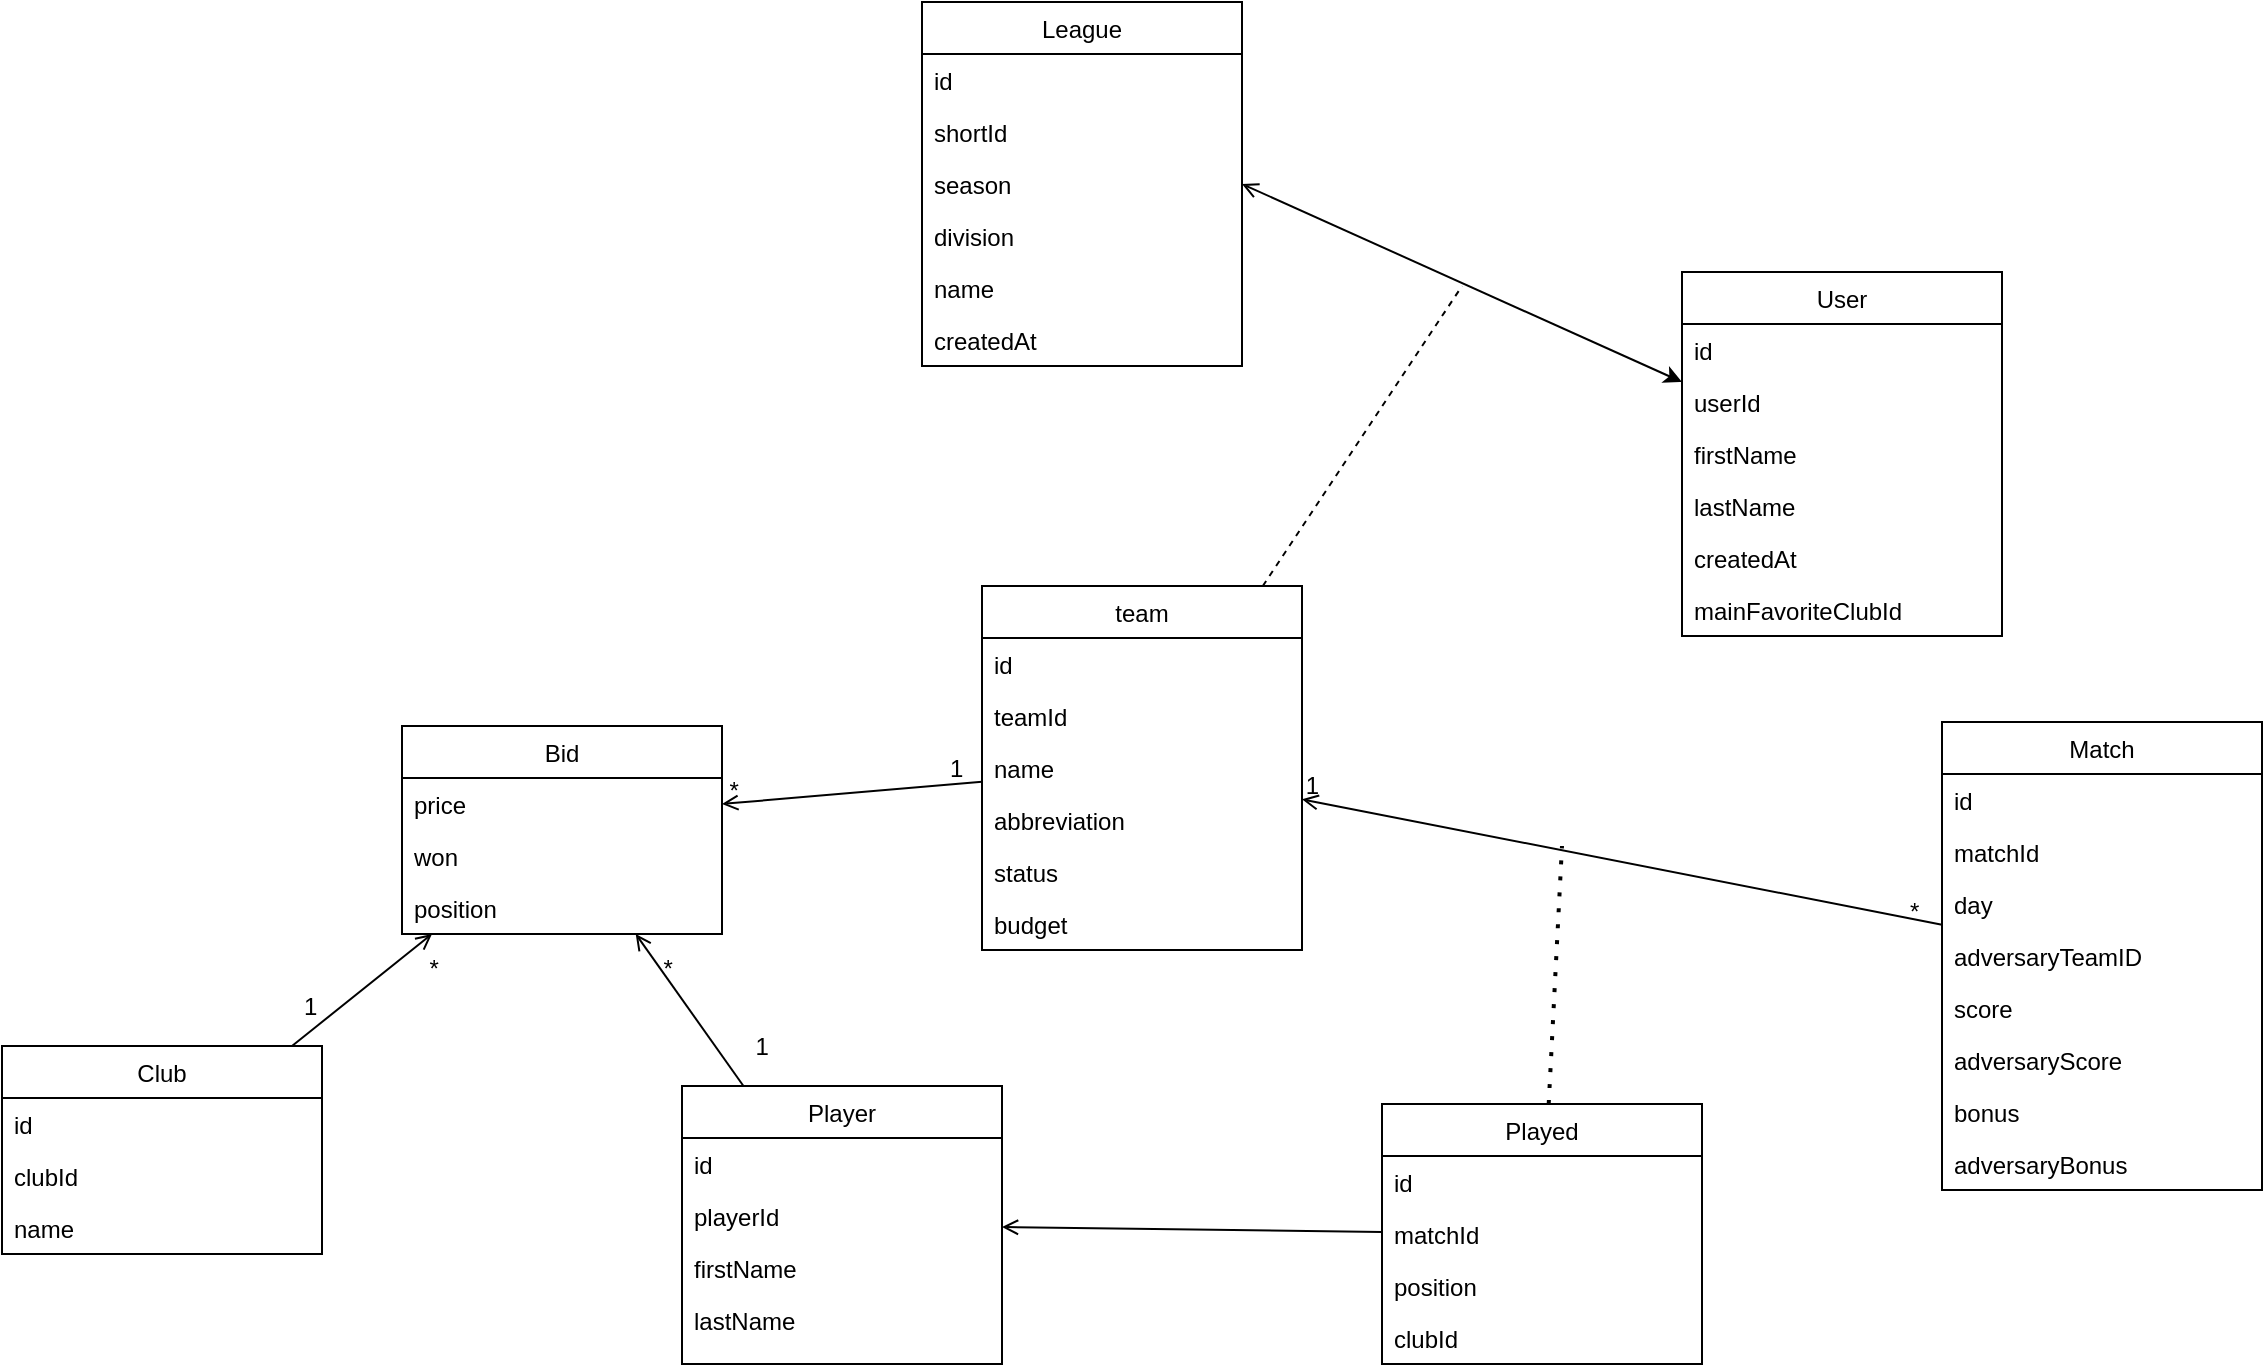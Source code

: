 <mxfile version="15.5.7" type="device"><diagram id="C5RBs43oDa-KdzZeNtuy" name="Page-1"><mxGraphModel dx="361" dy="662" grid="1" gridSize="10" guides="1" tooltips="1" connect="1" arrows="1" fold="1" page="1" pageScale="1" pageWidth="827" pageHeight="1169" math="0" shadow="0"><root><mxCell id="WIyWlLk6GJQsqaUBKTNV-0"/><mxCell id="WIyWlLk6GJQsqaUBKTNV-1" parent="WIyWlLk6GJQsqaUBKTNV-0"/><mxCell id="zkfFHV4jXpPFQw0GAbJ--0" value="League" style="swimlane;fontStyle=0;align=center;verticalAlign=top;childLayout=stackLayout;horizontal=1;startSize=26;horizontalStack=0;resizeParent=1;resizeLast=0;collapsible=1;marginBottom=0;rounded=0;shadow=0;strokeWidth=1;" parent="WIyWlLk6GJQsqaUBKTNV-1" vertex="1"><mxGeometry x="480" y="268" width="160" height="182" as="geometry"><mxRectangle x="230" y="140" width="160" height="26" as="alternateBounds"/></mxGeometry></mxCell><mxCell id="zkfFHV4jXpPFQw0GAbJ--1" value="id" style="text;align=left;verticalAlign=top;spacingLeft=4;spacingRight=4;overflow=hidden;rotatable=0;points=[[0,0.5],[1,0.5]];portConstraint=eastwest;" parent="zkfFHV4jXpPFQw0GAbJ--0" vertex="1"><mxGeometry y="26" width="160" height="26" as="geometry"/></mxCell><mxCell id="zkfFHV4jXpPFQw0GAbJ--2" value="shortId" style="text;align=left;verticalAlign=top;spacingLeft=4;spacingRight=4;overflow=hidden;rotatable=0;points=[[0,0.5],[1,0.5]];portConstraint=eastwest;rounded=0;shadow=0;html=0;" parent="zkfFHV4jXpPFQw0GAbJ--0" vertex="1"><mxGeometry y="52" width="160" height="26" as="geometry"/></mxCell><mxCell id="Vznm_9lQp_-V_BB8wT4F-23" value="season" style="text;align=left;verticalAlign=top;spacingLeft=4;spacingRight=4;overflow=hidden;rotatable=0;points=[[0,0.5],[1,0.5]];portConstraint=eastwest;rounded=0;shadow=0;html=0;" vertex="1" parent="zkfFHV4jXpPFQw0GAbJ--0"><mxGeometry y="78" width="160" height="26" as="geometry"/></mxCell><mxCell id="Vznm_9lQp_-V_BB8wT4F-379" value="division" style="text;align=left;verticalAlign=top;spacingLeft=4;spacingRight=4;overflow=hidden;rotatable=0;points=[[0,0.5],[1,0.5]];portConstraint=eastwest;rounded=0;shadow=0;html=0;" vertex="1" parent="zkfFHV4jXpPFQw0GAbJ--0"><mxGeometry y="104" width="160" height="26" as="geometry"/></mxCell><mxCell id="Vznm_9lQp_-V_BB8wT4F-381" value="name" style="text;align=left;verticalAlign=top;spacingLeft=4;spacingRight=4;overflow=hidden;rotatable=0;points=[[0,0.5],[1,0.5]];portConstraint=eastwest;rounded=0;shadow=0;html=0;" vertex="1" parent="zkfFHV4jXpPFQw0GAbJ--0"><mxGeometry y="130" width="160" height="26" as="geometry"/></mxCell><mxCell id="Vznm_9lQp_-V_BB8wT4F-24" value="createdAt" style="text;align=left;verticalAlign=top;spacingLeft=4;spacingRight=4;overflow=hidden;rotatable=0;points=[[0,0.5],[1,0.5]];portConstraint=eastwest;rounded=0;shadow=0;html=0;" vertex="1" parent="zkfFHV4jXpPFQw0GAbJ--0"><mxGeometry y="156" width="160" height="26" as="geometry"/></mxCell><mxCell id="zkfFHV4jXpPFQw0GAbJ--6" value="Club" style="swimlane;fontStyle=0;align=center;verticalAlign=top;childLayout=stackLayout;horizontal=1;startSize=26;horizontalStack=0;resizeParent=1;resizeLast=0;collapsible=1;marginBottom=0;rounded=0;shadow=0;strokeWidth=1;" parent="WIyWlLk6GJQsqaUBKTNV-1" vertex="1"><mxGeometry x="20" y="790" width="160" height="104" as="geometry"><mxRectangle x="130" y="380" width="160" height="26" as="alternateBounds"/></mxGeometry></mxCell><mxCell id="zkfFHV4jXpPFQw0GAbJ--7" value="id" style="text;align=left;verticalAlign=top;spacingLeft=4;spacingRight=4;overflow=hidden;rotatable=0;points=[[0,0.5],[1,0.5]];portConstraint=eastwest;" parent="zkfFHV4jXpPFQw0GAbJ--6" vertex="1"><mxGeometry y="26" width="160" height="26" as="geometry"/></mxCell><mxCell id="Vznm_9lQp_-V_BB8wT4F-26" value="clubId" style="text;align=left;verticalAlign=top;spacingLeft=4;spacingRight=4;overflow=hidden;rotatable=0;points=[[0,0.5],[1,0.5]];portConstraint=eastwest;" vertex="1" parent="zkfFHV4jXpPFQw0GAbJ--6"><mxGeometry y="52" width="160" height="26" as="geometry"/></mxCell><mxCell id="Vznm_9lQp_-V_BB8wT4F-411" value="name" style="text;align=left;verticalAlign=top;spacingLeft=4;spacingRight=4;overflow=hidden;rotatable=0;points=[[0,0.5],[1,0.5]];portConstraint=eastwest;" vertex="1" parent="zkfFHV4jXpPFQw0GAbJ--6"><mxGeometry y="78" width="160" height="26" as="geometry"/></mxCell><mxCell id="Vznm_9lQp_-V_BB8wT4F-406" style="edgeStyle=none;rounded=0;orthogonalLoop=1;jettySize=auto;html=1;startArrow=open;startFill=0;endArrow=none;endFill=0;" edge="1" parent="WIyWlLk6GJQsqaUBKTNV-1" source="Vznm_9lQp_-V_BB8wT4F-33" target="Vznm_9lQp_-V_BB8wT4F-397"><mxGeometry relative="1" as="geometry"/></mxCell><mxCell id="Vznm_9lQp_-V_BB8wT4F-33" value="Player" style="swimlane;fontStyle=0;align=center;verticalAlign=top;childLayout=stackLayout;horizontal=1;startSize=26;horizontalStack=0;resizeParent=1;resizeLast=0;collapsible=1;marginBottom=0;rounded=0;shadow=0;strokeWidth=1;" vertex="1" parent="WIyWlLk6GJQsqaUBKTNV-1"><mxGeometry x="360" y="810" width="160" height="139" as="geometry"><mxRectangle x="130" y="380" width="160" height="26" as="alternateBounds"/></mxGeometry></mxCell><mxCell id="Vznm_9lQp_-V_BB8wT4F-34" value="id" style="text;align=left;verticalAlign=top;spacingLeft=4;spacingRight=4;overflow=hidden;rotatable=0;points=[[0,0.5],[1,0.5]];portConstraint=eastwest;" vertex="1" parent="Vznm_9lQp_-V_BB8wT4F-33"><mxGeometry y="26" width="160" height="26" as="geometry"/></mxCell><mxCell id="Vznm_9lQp_-V_BB8wT4F-35" value="playerId" style="text;align=left;verticalAlign=top;spacingLeft=4;spacingRight=4;overflow=hidden;rotatable=0;points=[[0,0.5],[1,0.5]];portConstraint=eastwest;" vertex="1" parent="Vznm_9lQp_-V_BB8wT4F-33"><mxGeometry y="52" width="160" height="26" as="geometry"/></mxCell><mxCell id="Vznm_9lQp_-V_BB8wT4F-36" value="firstName" style="text;align=left;verticalAlign=top;spacingLeft=4;spacingRight=4;overflow=hidden;rotatable=0;points=[[0,0.5],[1,0.5]];portConstraint=eastwest;" vertex="1" parent="Vznm_9lQp_-V_BB8wT4F-33"><mxGeometry y="78" width="160" height="26" as="geometry"/></mxCell><mxCell id="Vznm_9lQp_-V_BB8wT4F-37" value="lastName" style="text;align=left;verticalAlign=top;spacingLeft=4;spacingRight=4;overflow=hidden;rotatable=0;points=[[0,0.5],[1,0.5]];portConstraint=eastwest;" vertex="1" parent="Vznm_9lQp_-V_BB8wT4F-33"><mxGeometry y="104" width="160" height="26" as="geometry"/></mxCell><mxCell id="Vznm_9lQp_-V_BB8wT4F-42" value="User" style="swimlane;fontStyle=0;align=center;verticalAlign=top;childLayout=stackLayout;horizontal=1;startSize=26;horizontalStack=0;resizeParent=1;resizeLast=0;collapsible=1;marginBottom=0;rounded=0;shadow=0;strokeWidth=1;" vertex="1" parent="WIyWlLk6GJQsqaUBKTNV-1"><mxGeometry x="860" y="403" width="160" height="182" as="geometry"><mxRectangle x="130" y="380" width="160" height="26" as="alternateBounds"/></mxGeometry></mxCell><mxCell id="Vznm_9lQp_-V_BB8wT4F-43" value="id" style="text;align=left;verticalAlign=top;spacingLeft=4;spacingRight=4;overflow=hidden;rotatable=0;points=[[0,0.5],[1,0.5]];portConstraint=eastwest;" vertex="1" parent="Vznm_9lQp_-V_BB8wT4F-42"><mxGeometry y="26" width="160" height="26" as="geometry"/></mxCell><mxCell id="Vznm_9lQp_-V_BB8wT4F-44" value="userId" style="text;align=left;verticalAlign=top;spacingLeft=4;spacingRight=4;overflow=hidden;rotatable=0;points=[[0,0.5],[1,0.5]];portConstraint=eastwest;" vertex="1" parent="Vznm_9lQp_-V_BB8wT4F-42"><mxGeometry y="52" width="160" height="26" as="geometry"/></mxCell><mxCell id="Vznm_9lQp_-V_BB8wT4F-45" value="firstName" style="text;align=left;verticalAlign=top;spacingLeft=4;spacingRight=4;overflow=hidden;rotatable=0;points=[[0,0.5],[1,0.5]];portConstraint=eastwest;" vertex="1" parent="Vznm_9lQp_-V_BB8wT4F-42"><mxGeometry y="78" width="160" height="26" as="geometry"/></mxCell><mxCell id="Vznm_9lQp_-V_BB8wT4F-46" value="lastName" style="text;align=left;verticalAlign=top;spacingLeft=4;spacingRight=4;overflow=hidden;rotatable=0;points=[[0,0.5],[1,0.5]];portConstraint=eastwest;" vertex="1" parent="Vznm_9lQp_-V_BB8wT4F-42"><mxGeometry y="104" width="160" height="26" as="geometry"/></mxCell><mxCell id="Vznm_9lQp_-V_BB8wT4F-352" value="createdAt" style="text;align=left;verticalAlign=top;spacingLeft=4;spacingRight=4;overflow=hidden;rotatable=0;points=[[0,0.5],[1,0.5]];portConstraint=eastwest;" vertex="1" parent="Vznm_9lQp_-V_BB8wT4F-42"><mxGeometry y="130" width="160" height="26" as="geometry"/></mxCell><mxCell id="Vznm_9lQp_-V_BB8wT4F-351" value="mainFavoriteClubId&#xA;" style="text;align=left;verticalAlign=top;spacingLeft=4;spacingRight=4;overflow=hidden;rotatable=0;points=[[0,0.5],[1,0.5]];portConstraint=eastwest;" vertex="1" parent="Vznm_9lQp_-V_BB8wT4F-42"><mxGeometry y="156" width="160" height="26" as="geometry"/></mxCell><mxCell id="Vznm_9lQp_-V_BB8wT4F-334" value="team" style="swimlane;fontStyle=0;align=center;verticalAlign=top;childLayout=stackLayout;horizontal=1;startSize=26;horizontalStack=0;resizeParent=1;resizeLast=0;collapsible=1;marginBottom=0;rounded=0;shadow=0;strokeWidth=1;" vertex="1" parent="WIyWlLk6GJQsqaUBKTNV-1"><mxGeometry x="510" y="560" width="160" height="182" as="geometry"><mxRectangle x="130" y="380" width="160" height="26" as="alternateBounds"/></mxGeometry></mxCell><mxCell id="Vznm_9lQp_-V_BB8wT4F-335" value="id" style="text;align=left;verticalAlign=top;spacingLeft=4;spacingRight=4;overflow=hidden;rotatable=0;points=[[0,0.5],[1,0.5]];portConstraint=eastwest;" vertex="1" parent="Vznm_9lQp_-V_BB8wT4F-334"><mxGeometry y="26" width="160" height="26" as="geometry"/></mxCell><mxCell id="Vznm_9lQp_-V_BB8wT4F-336" value="teamId" style="text;align=left;verticalAlign=top;spacingLeft=4;spacingRight=4;overflow=hidden;rotatable=0;points=[[0,0.5],[1,0.5]];portConstraint=eastwest;" vertex="1" parent="Vznm_9lQp_-V_BB8wT4F-334"><mxGeometry y="52" width="160" height="26" as="geometry"/></mxCell><mxCell id="Vznm_9lQp_-V_BB8wT4F-337" value="name" style="text;align=left;verticalAlign=top;spacingLeft=4;spacingRight=4;overflow=hidden;rotatable=0;points=[[0,0.5],[1,0.5]];portConstraint=eastwest;" vertex="1" parent="Vznm_9lQp_-V_BB8wT4F-334"><mxGeometry y="78" width="160" height="26" as="geometry"/></mxCell><mxCell id="Vznm_9lQp_-V_BB8wT4F-339" value="abbreviation" style="text;align=left;verticalAlign=top;spacingLeft=4;spacingRight=4;overflow=hidden;rotatable=0;points=[[0,0.5],[1,0.5]];portConstraint=eastwest;" vertex="1" parent="Vznm_9lQp_-V_BB8wT4F-334"><mxGeometry y="104" width="160" height="26" as="geometry"/></mxCell><mxCell id="Vznm_9lQp_-V_BB8wT4F-349" value="status" style="text;align=left;verticalAlign=top;spacingLeft=4;spacingRight=4;overflow=hidden;rotatable=0;points=[[0,0.5],[1,0.5]];portConstraint=eastwest;" vertex="1" parent="Vznm_9lQp_-V_BB8wT4F-334"><mxGeometry y="130" width="160" height="26" as="geometry"/></mxCell><mxCell id="Vznm_9lQp_-V_BB8wT4F-348" value="budget" style="text;align=left;verticalAlign=top;spacingLeft=4;spacingRight=4;overflow=hidden;rotatable=0;points=[[0,0.5],[1,0.5]];portConstraint=eastwest;" vertex="1" parent="Vznm_9lQp_-V_BB8wT4F-334"><mxGeometry y="156" width="160" height="26" as="geometry"/></mxCell><object label="" id="Vznm_9lQp_-V_BB8wT4F-340"><mxCell style="endArrow=open;shadow=0;strokeWidth=1;rounded=0;endFill=1;elbow=vertical;entryX=1;entryY=0.5;entryDx=0;entryDy=0;" edge="1" parent="WIyWlLk6GJQsqaUBKTNV-1" source="Vznm_9lQp_-V_BB8wT4F-334"><mxGeometry relative="1" as="geometry"><mxPoint x="488" y="697.262" as="sourcePoint"/><mxPoint x="380" y="669" as="targetPoint"/><Array as="points"/></mxGeometry></mxCell></object><mxCell id="Vznm_9lQp_-V_BB8wT4F-341" value="1" style="resizable=0;align=left;verticalAlign=bottom;labelBackgroundColor=none;fontSize=12;" connectable="0" vertex="1" parent="Vznm_9lQp_-V_BB8wT4F-340"><mxGeometry x="-1" relative="1" as="geometry"><mxPoint x="-18" y="2" as="offset"/></mxGeometry></mxCell><mxCell id="Vznm_9lQp_-V_BB8wT4F-342" value="*" style="resizable=0;align=right;verticalAlign=bottom;labelBackgroundColor=none;fontSize=12;" connectable="0" vertex="1" parent="Vznm_9lQp_-V_BB8wT4F-340"><mxGeometry x="1" relative="1" as="geometry"><mxPoint x="10" y="2" as="offset"/></mxGeometry></mxCell><mxCell id="Vznm_9lQp_-V_BB8wT4F-356" value="Bid" style="swimlane;fontStyle=0;align=center;verticalAlign=top;childLayout=stackLayout;horizontal=1;startSize=26;horizontalStack=0;resizeParent=1;resizeParentMax=0;resizeLast=0;collapsible=1;marginBottom=0;" vertex="1" parent="WIyWlLk6GJQsqaUBKTNV-1"><mxGeometry x="220" y="630" width="160" height="104" as="geometry"/></mxCell><mxCell id="Vznm_9lQp_-V_BB8wT4F-371" value="price" style="text;strokeColor=none;fillColor=none;align=left;verticalAlign=top;spacingLeft=4;spacingRight=4;overflow=hidden;rotatable=0;points=[[0,0.5],[1,0.5]];portConstraint=eastwest;" vertex="1" parent="Vznm_9lQp_-V_BB8wT4F-356"><mxGeometry y="26" width="160" height="26" as="geometry"/></mxCell><mxCell id="Vznm_9lQp_-V_BB8wT4F-387" value="won" style="text;strokeColor=none;fillColor=none;align=left;verticalAlign=top;spacingLeft=4;spacingRight=4;overflow=hidden;rotatable=0;points=[[0,0.5],[1,0.5]];portConstraint=eastwest;" vertex="1" parent="Vznm_9lQp_-V_BB8wT4F-356"><mxGeometry y="52" width="160" height="26" as="geometry"/></mxCell><mxCell id="Vznm_9lQp_-V_BB8wT4F-408" value="position" style="text;strokeColor=none;fillColor=none;align=left;verticalAlign=top;spacingLeft=4;spacingRight=4;overflow=hidden;rotatable=0;points=[[0,0.5],[1,0.5]];portConstraint=eastwest;" vertex="1" parent="Vznm_9lQp_-V_BB8wT4F-356"><mxGeometry y="78" width="160" height="26" as="geometry"/></mxCell><object label="" id="Vznm_9lQp_-V_BB8wT4F-372"><mxCell style="endArrow=open;shadow=0;strokeWidth=1;rounded=0;endFill=1;elbow=vertical;" edge="1" parent="WIyWlLk6GJQsqaUBKTNV-1" source="Vznm_9lQp_-V_BB8wT4F-33" target="Vznm_9lQp_-V_BB8wT4F-356"><mxGeometry relative="1" as="geometry"><mxPoint x="567.785" y="802" as="sourcePoint"/><mxPoint x="504" y="879" as="targetPoint"/><Array as="points"/></mxGeometry></mxCell></object><mxCell id="Vznm_9lQp_-V_BB8wT4F-373" value="1" style="resizable=0;align=left;verticalAlign=bottom;labelBackgroundColor=none;fontSize=12;" connectable="0" vertex="1" parent="Vznm_9lQp_-V_BB8wT4F-372"><mxGeometry x="-1" relative="1" as="geometry"><mxPoint x="4" y="-11" as="offset"/></mxGeometry></mxCell><mxCell id="Vznm_9lQp_-V_BB8wT4F-374" value="*" style="resizable=0;align=right;verticalAlign=bottom;labelBackgroundColor=none;fontSize=12;" connectable="0" vertex="1" parent="Vznm_9lQp_-V_BB8wT4F-372"><mxGeometry x="1" relative="1" as="geometry"><mxPoint x="20" y="26" as="offset"/></mxGeometry></mxCell><mxCell id="Vznm_9lQp_-V_BB8wT4F-385" style="edgeStyle=none;rounded=0;orthogonalLoop=1;jettySize=auto;html=1;exitX=1;exitY=0.5;exitDx=0;exitDy=0;startArrow=open;startFill=0;" edge="1" parent="WIyWlLk6GJQsqaUBKTNV-1" source="Vznm_9lQp_-V_BB8wT4F-23" target="Vznm_9lQp_-V_BB8wT4F-42"><mxGeometry relative="1" as="geometry"/></mxCell><mxCell id="Vznm_9lQp_-V_BB8wT4F-386" value="" style="endArrow=none;dashed=1;html=1;rounded=0;" edge="1" parent="WIyWlLk6GJQsqaUBKTNV-1" source="Vznm_9lQp_-V_BB8wT4F-334"><mxGeometry width="50" height="50" relative="1" as="geometry"><mxPoint x="580" y="530" as="sourcePoint"/><mxPoint x="750" y="410" as="targetPoint"/></mxGeometry></mxCell><mxCell id="Vznm_9lQp_-V_BB8wT4F-388" value="Match" style="swimlane;fontStyle=0;align=center;verticalAlign=top;childLayout=stackLayout;horizontal=1;startSize=26;horizontalStack=0;resizeParent=1;resizeLast=0;collapsible=1;marginBottom=0;rounded=0;shadow=0;strokeWidth=1;" vertex="1" parent="WIyWlLk6GJQsqaUBKTNV-1"><mxGeometry x="990" y="628" width="160" height="234" as="geometry"><mxRectangle x="130" y="380" width="160" height="26" as="alternateBounds"/></mxGeometry></mxCell><mxCell id="Vznm_9lQp_-V_BB8wT4F-389" value="id" style="text;align=left;verticalAlign=top;spacingLeft=4;spacingRight=4;overflow=hidden;rotatable=0;points=[[0,0.5],[1,0.5]];portConstraint=eastwest;" vertex="1" parent="Vznm_9lQp_-V_BB8wT4F-388"><mxGeometry y="26" width="160" height="26" as="geometry"/></mxCell><mxCell id="Vznm_9lQp_-V_BB8wT4F-390" value="matchId" style="text;align=left;verticalAlign=top;spacingLeft=4;spacingRight=4;overflow=hidden;rotatable=0;points=[[0,0.5],[1,0.5]];portConstraint=eastwest;" vertex="1" parent="Vznm_9lQp_-V_BB8wT4F-388"><mxGeometry y="52" width="160" height="26" as="geometry"/></mxCell><mxCell id="Vznm_9lQp_-V_BB8wT4F-391" value="day" style="text;align=left;verticalAlign=top;spacingLeft=4;spacingRight=4;overflow=hidden;rotatable=0;points=[[0,0.5],[1,0.5]];portConstraint=eastwest;" vertex="1" parent="Vznm_9lQp_-V_BB8wT4F-388"><mxGeometry y="78" width="160" height="26" as="geometry"/></mxCell><mxCell id="Vznm_9lQp_-V_BB8wT4F-392" value="adversaryTeamID" style="text;align=left;verticalAlign=top;spacingLeft=4;spacingRight=4;overflow=hidden;rotatable=0;points=[[0,0.5],[1,0.5]];portConstraint=eastwest;" vertex="1" parent="Vznm_9lQp_-V_BB8wT4F-388"><mxGeometry y="104" width="160" height="26" as="geometry"/></mxCell><mxCell id="Vznm_9lQp_-V_BB8wT4F-417" value="score" style="text;align=left;verticalAlign=top;spacingLeft=4;spacingRight=4;overflow=hidden;rotatable=0;points=[[0,0.5],[1,0.5]];portConstraint=eastwest;" vertex="1" parent="Vznm_9lQp_-V_BB8wT4F-388"><mxGeometry y="130" width="160" height="26" as="geometry"/></mxCell><mxCell id="Vznm_9lQp_-V_BB8wT4F-418" value="adversaryScore" style="text;align=left;verticalAlign=top;spacingLeft=4;spacingRight=4;overflow=hidden;rotatable=0;points=[[0,0.5],[1,0.5]];portConstraint=eastwest;" vertex="1" parent="Vznm_9lQp_-V_BB8wT4F-388"><mxGeometry y="156" width="160" height="26" as="geometry"/></mxCell><mxCell id="Vznm_9lQp_-V_BB8wT4F-419" value="bonus" style="text;align=left;verticalAlign=top;spacingLeft=4;spacingRight=4;overflow=hidden;rotatable=0;points=[[0,0.5],[1,0.5]];portConstraint=eastwest;" vertex="1" parent="Vznm_9lQp_-V_BB8wT4F-388"><mxGeometry y="182" width="160" height="26" as="geometry"/></mxCell><mxCell id="Vznm_9lQp_-V_BB8wT4F-420" value="adversaryBonus" style="text;align=left;verticalAlign=top;spacingLeft=4;spacingRight=4;overflow=hidden;rotatable=0;points=[[0,0.5],[1,0.5]];portConstraint=eastwest;" vertex="1" parent="Vznm_9lQp_-V_BB8wT4F-388"><mxGeometry y="208" width="160" height="26" as="geometry"/></mxCell><object label="" id="Vznm_9lQp_-V_BB8wT4F-394"><mxCell style="endArrow=open;shadow=0;strokeWidth=1;rounded=0;endFill=1;elbow=vertical;" edge="1" parent="WIyWlLk6GJQsqaUBKTNV-1" source="Vznm_9lQp_-V_BB8wT4F-388" target="Vznm_9lQp_-V_BB8wT4F-334"><mxGeometry relative="1" as="geometry"><mxPoint x="600" y="752" as="sourcePoint"/><mxPoint x="504" y="879" as="targetPoint"/><Array as="points"/></mxGeometry></mxCell></object><mxCell id="Vznm_9lQp_-V_BB8wT4F-395" value="*" style="resizable=0;align=left;verticalAlign=bottom;labelBackgroundColor=none;fontSize=12;" connectable="0" vertex="1" parent="Vznm_9lQp_-V_BB8wT4F-394"><mxGeometry x="-1" relative="1" as="geometry"><mxPoint x="-18" y="2" as="offset"/></mxGeometry></mxCell><mxCell id="Vznm_9lQp_-V_BB8wT4F-396" value="1" style="resizable=0;align=right;verticalAlign=bottom;labelBackgroundColor=none;fontSize=12;" connectable="0" vertex="1" parent="Vznm_9lQp_-V_BB8wT4F-394"><mxGeometry x="1" relative="1" as="geometry"><mxPoint x="10" y="2" as="offset"/></mxGeometry></mxCell><mxCell id="Vznm_9lQp_-V_BB8wT4F-397" value="Played" style="swimlane;fontStyle=0;align=center;verticalAlign=top;childLayout=stackLayout;horizontal=1;startSize=26;horizontalStack=0;resizeParent=1;resizeLast=0;collapsible=1;marginBottom=0;rounded=0;shadow=0;strokeWidth=1;" vertex="1" parent="WIyWlLk6GJQsqaUBKTNV-1"><mxGeometry x="710" y="819" width="160" height="130" as="geometry"><mxRectangle x="130" y="380" width="160" height="26" as="alternateBounds"/></mxGeometry></mxCell><mxCell id="Vznm_9lQp_-V_BB8wT4F-398" value="id" style="text;align=left;verticalAlign=top;spacingLeft=4;spacingRight=4;overflow=hidden;rotatable=0;points=[[0,0.5],[1,0.5]];portConstraint=eastwest;" vertex="1" parent="Vznm_9lQp_-V_BB8wT4F-397"><mxGeometry y="26" width="160" height="26" as="geometry"/></mxCell><mxCell id="Vznm_9lQp_-V_BB8wT4F-399" value="matchId" style="text;align=left;verticalAlign=top;spacingLeft=4;spacingRight=4;overflow=hidden;rotatable=0;points=[[0,0.5],[1,0.5]];portConstraint=eastwest;" vertex="1" parent="Vznm_9lQp_-V_BB8wT4F-397"><mxGeometry y="52" width="160" height="26" as="geometry"/></mxCell><mxCell id="Vznm_9lQp_-V_BB8wT4F-400" value="position" style="text;align=left;verticalAlign=top;spacingLeft=4;spacingRight=4;overflow=hidden;rotatable=0;points=[[0,0.5],[1,0.5]];portConstraint=eastwest;" vertex="1" parent="Vznm_9lQp_-V_BB8wT4F-397"><mxGeometry y="78" width="160" height="26" as="geometry"/></mxCell><mxCell id="Vznm_9lQp_-V_BB8wT4F-401" value="clubId" style="text;align=left;verticalAlign=top;spacingLeft=4;spacingRight=4;overflow=hidden;rotatable=0;points=[[0,0.5],[1,0.5]];portConstraint=eastwest;" vertex="1" parent="Vznm_9lQp_-V_BB8wT4F-397"><mxGeometry y="104" width="160" height="26" as="geometry"/></mxCell><mxCell id="Vznm_9lQp_-V_BB8wT4F-404" value="" style="endArrow=none;dashed=1;html=1;dashPattern=1 3;strokeWidth=2;rounded=0;" edge="1" parent="WIyWlLk6GJQsqaUBKTNV-1" source="Vznm_9lQp_-V_BB8wT4F-397"><mxGeometry width="50" height="50" relative="1" as="geometry"><mxPoint x="710" y="816" as="sourcePoint"/><mxPoint x="800" y="690" as="targetPoint"/></mxGeometry></mxCell><mxCell id="Vznm_9lQp_-V_BB8wT4F-405" style="edgeStyle=none;rounded=0;orthogonalLoop=1;jettySize=auto;html=1;exitX=0.75;exitY=0;exitDx=0;exitDy=0;startArrow=open;startFill=0;endArrow=none;endFill=0;" edge="1" parent="WIyWlLk6GJQsqaUBKTNV-1" source="Vznm_9lQp_-V_BB8wT4F-33" target="Vznm_9lQp_-V_BB8wT4F-33"><mxGeometry relative="1" as="geometry"/></mxCell><object label="" id="Vznm_9lQp_-V_BB8wT4F-413"><mxCell style="endArrow=open;shadow=0;strokeWidth=1;rounded=0;endFill=1;elbow=vertical;" edge="1" parent="WIyWlLk6GJQsqaUBKTNV-1" source="zkfFHV4jXpPFQw0GAbJ--6" target="Vznm_9lQp_-V_BB8wT4F-356"><mxGeometry relative="1" as="geometry"><mxPoint x="383.724" y="887" as="sourcePoint"/><mxPoint x="329.66" y="744" as="targetPoint"/><Array as="points"/></mxGeometry></mxCell></object><mxCell id="Vznm_9lQp_-V_BB8wT4F-414" value="1" style="resizable=0;align=left;verticalAlign=bottom;labelBackgroundColor=none;fontSize=12;" connectable="0" vertex="1" parent="Vznm_9lQp_-V_BB8wT4F-413"><mxGeometry x="-1" relative="1" as="geometry"><mxPoint x="4" y="-11" as="offset"/></mxGeometry></mxCell><mxCell id="Vznm_9lQp_-V_BB8wT4F-415" value="*" style="resizable=0;align=right;verticalAlign=bottom;labelBackgroundColor=none;fontSize=12;" connectable="0" vertex="1" parent="Vznm_9lQp_-V_BB8wT4F-413"><mxGeometry x="1" relative="1" as="geometry"><mxPoint x="5" y="26" as="offset"/></mxGeometry></mxCell></root></mxGraphModel></diagram></mxfile>